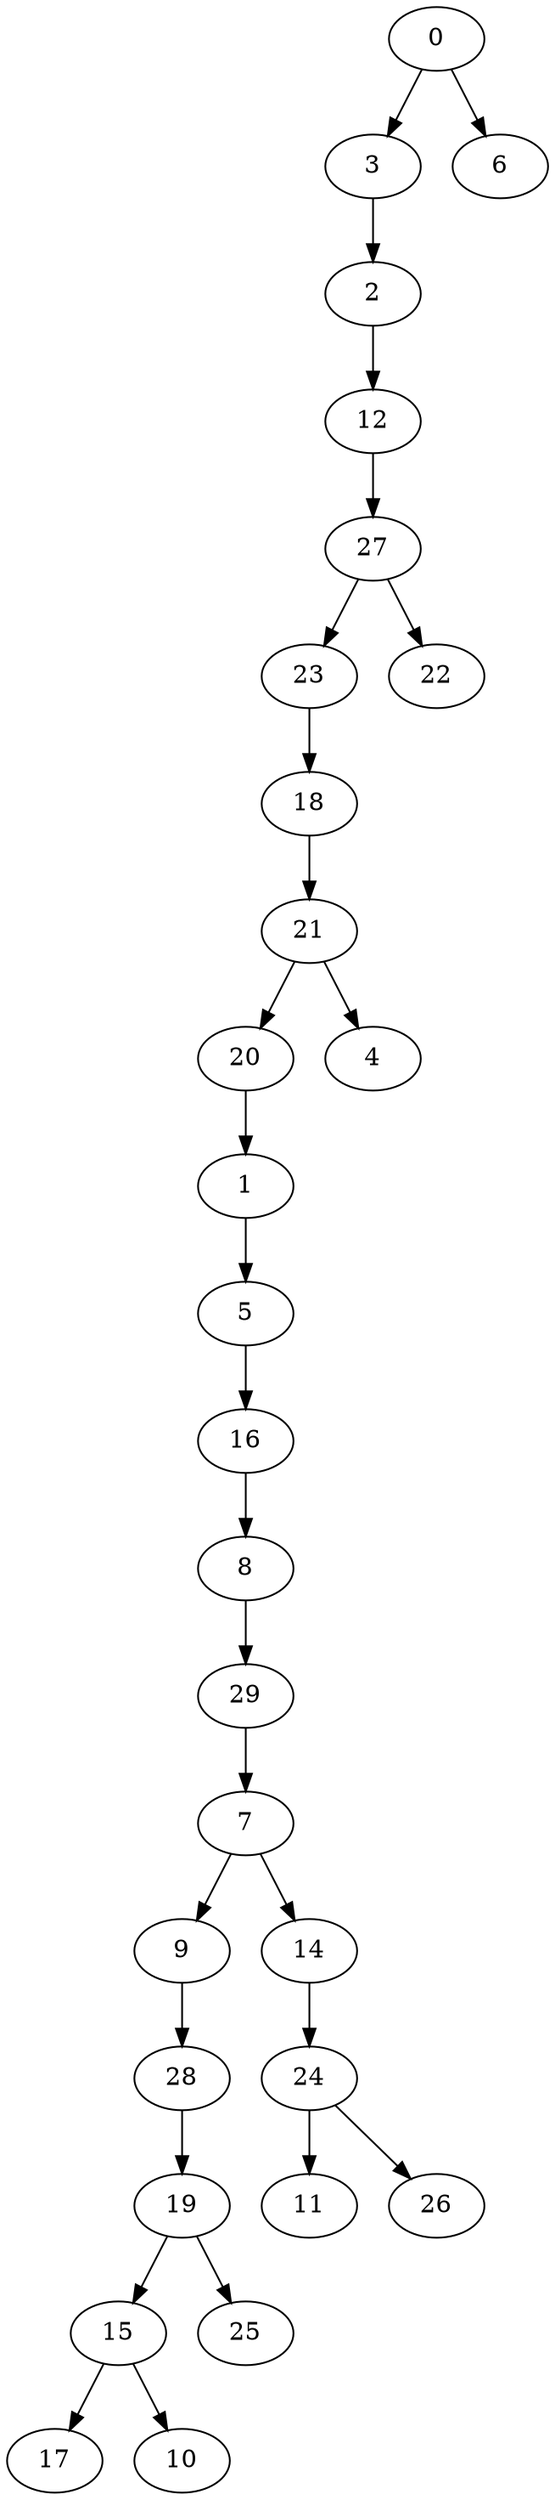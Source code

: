 digraph {
	0 [label=0]
	3 [label=3]
	2 [label=2]
	12 [label=12]
	27 [label=27]
	23 [label=23]
	18 [label=18]
	21 [label=21]
	20 [label=20]
	1 [label=1]
	5 [label=5]
	16 [label=16]
	8 [label=8]
	29 [label=29]
	7 [label=7]
	9 [label=9]
	28 [label=28]
	19 [label=19]
	15 [label=15]
	17 [label=17]
	10 [label=10]
	25 [label=25]
	14 [label=14]
	24 [label=24]
	11 [label=11]
	26 [label=26]
	4 [label=4]
	22 [label=22]
	6 [label=6]
	0 -> 3
	3 -> 2
	2 -> 12
	12 -> 27
	27 -> 23
	23 -> 18
	18 -> 21
	21 -> 20
	20 -> 1
	1 -> 5
	5 -> 16
	16 -> 8
	8 -> 29
	29 -> 7
	7 -> 9
	9 -> 28
	28 -> 19
	19 -> 15
	15 -> 17
	15 -> 10
	19 -> 25
	7 -> 14
	14 -> 24
	24 -> 11
	24 -> 26
	21 -> 4
	27 -> 22
	0 -> 6
}
